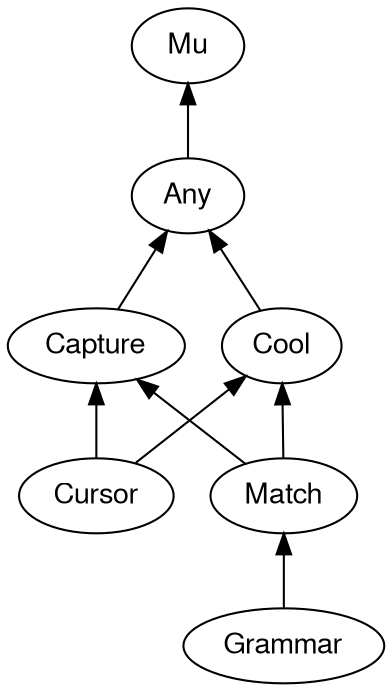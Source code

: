 digraph "perl6-type-graph" {
    rankdir=BT;
    splines=polyline;
    overlap=false; 
    // Types
    "Capture" [color="#000000", fontcolor="#000000", href="/type/Capture", fontname="FreeSans"];
    "Mu" [color="#000000", fontcolor="#000000", href="/type/Mu", fontname="FreeSans"];
    "Any" [color="#000000", fontcolor="#000000", href="/type/Any", fontname="FreeSans"];
    "Cool" [color="#000000", fontcolor="#000000", href="/type/Cool", fontname="FreeSans"];
    "Cursor" [color="#000000", fontcolor="#000000", href="/type/Cursor", fontname="FreeSans"];
    "Match" [color="#000000", fontcolor="#000000", href="/type/Match", fontname="FreeSans"];
    "Grammar" [color="#000000", fontcolor="#000000", href="/type/Grammar", fontname="FreeSans"];

    // Superclasses
    "Capture" -> "Any" [color="#000000"];
    "Any" -> "Mu" [color="#000000"];
    "Cool" -> "Any" [color="#000000"];
    "Cursor" -> "Capture" [color="#000000"];
    "Cursor" -> "Cool" [color="#000000"];
    "Match" -> "Capture" [color="#000000"];
    "Match" -> "Cool" [color="#000000"];
    "Grammar" -> "Match" [color="#000000"];

    // Roles
}

